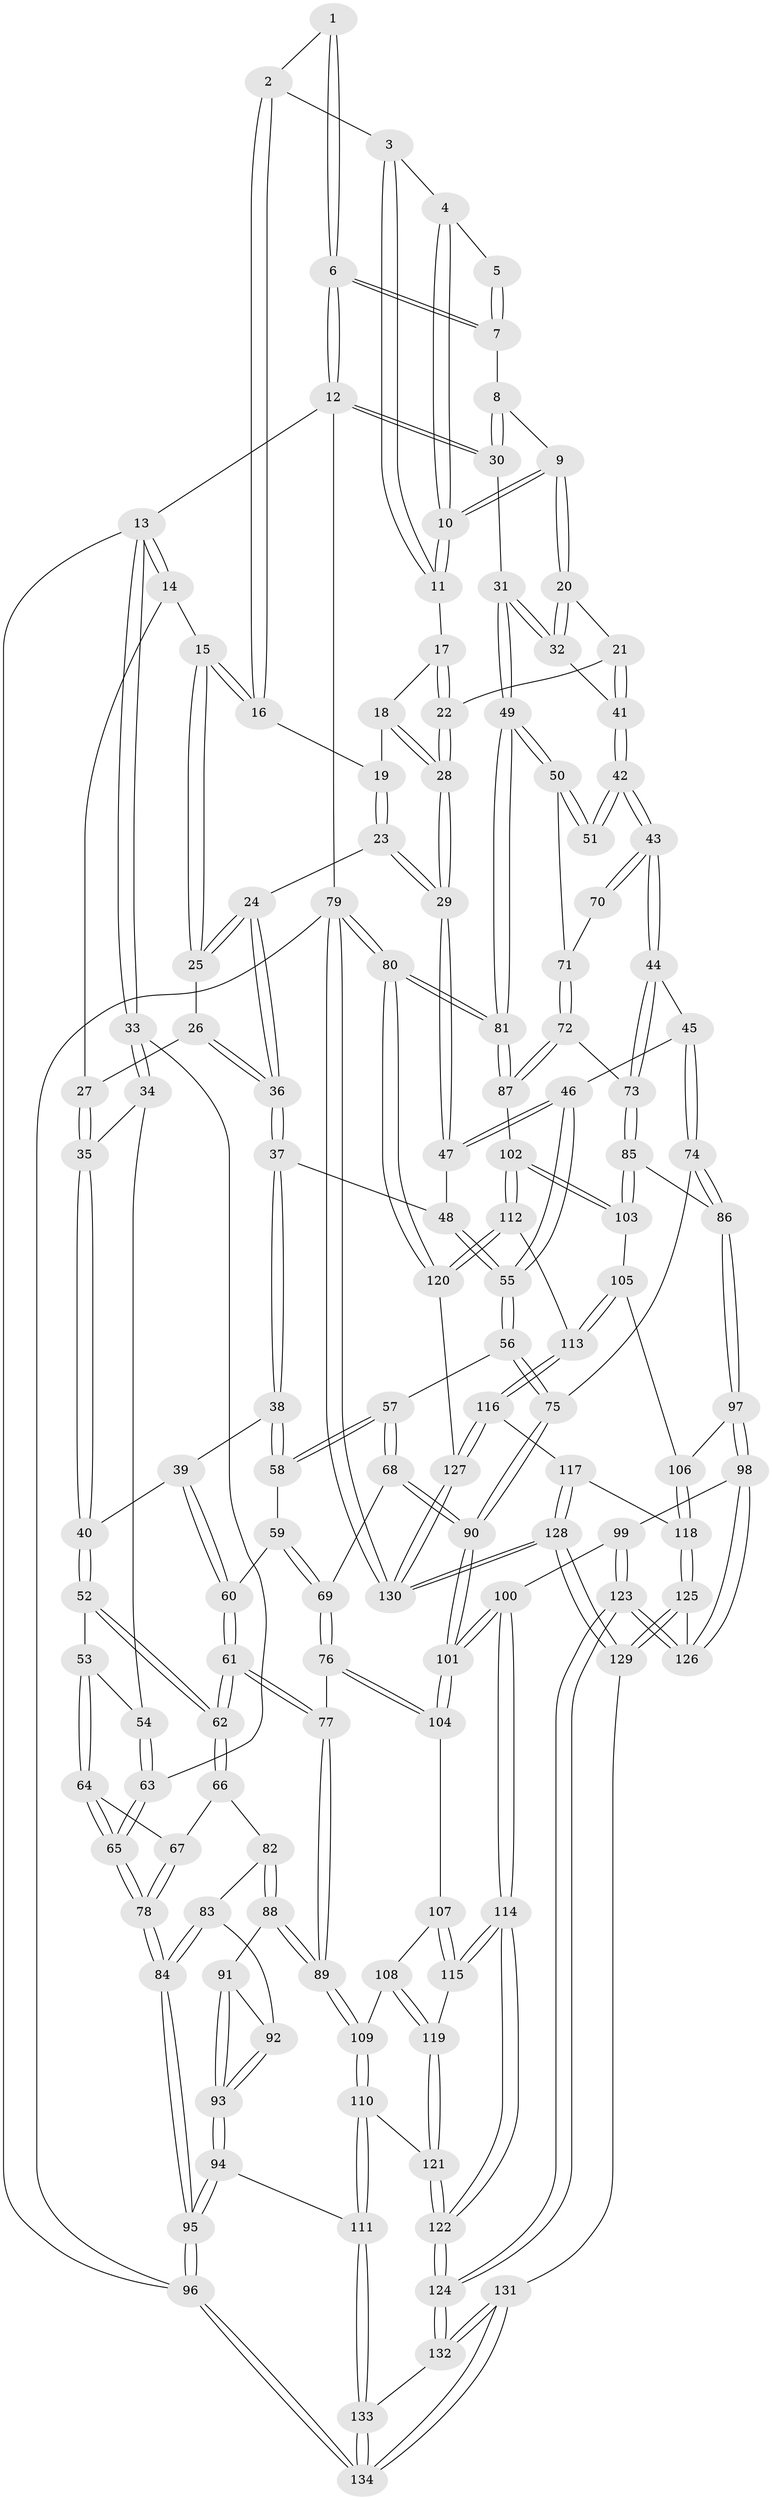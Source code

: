 // Generated by graph-tools (version 1.1) at 2025/03/03/09/25 03:03:22]
// undirected, 134 vertices, 332 edges
graph export_dot {
graph [start="1"]
  node [color=gray90,style=filled];
  1 [pos="+1+0"];
  2 [pos="+0.6718073805988815+0"];
  3 [pos="+0.7459977512964439+0"];
  4 [pos="+0.8435027428748801+0.031955388498515036"];
  5 [pos="+0.9070197308220077+0.011701520008654324"];
  6 [pos="+1+0"];
  7 [pos="+0.9108139526764047+0.09286174879201396"];
  8 [pos="+0.9016771634925621+0.11604078536604291"];
  9 [pos="+0.8861239050171048+0.11969482857645294"];
  10 [pos="+0.8821688178147403+0.1160181295984022"];
  11 [pos="+0.7983333334537587+0.08489340842840419"];
  12 [pos="+1+0"];
  13 [pos="+0+0"];
  14 [pos="+0.23349001416647225+0"];
  15 [pos="+0.3158841939487576+0"];
  16 [pos="+0.5868401219837556+0"];
  17 [pos="+0.7751499130883904+0.10325504269513958"];
  18 [pos="+0.6804218542923081+0.0719143713762626"];
  19 [pos="+0.5885473483946208+0"];
  20 [pos="+0.8275470204202149+0.20545584711732937"];
  21 [pos="+0.8073660393784675+0.21759921299407586"];
  22 [pos="+0.7732046522453083+0.21799676656896705"];
  23 [pos="+0.5431893242660513+0.12399312508645621"];
  24 [pos="+0.4259548348096128+0.24515648397672743"];
  25 [pos="+0.33004685750479135+0"];
  26 [pos="+0.29543468610983414+0.21945751655751636"];
  27 [pos="+0.18921713480849167+0.1894832040401016"];
  28 [pos="+0.7049478511911523+0.2348517506954623"];
  29 [pos="+0.6831549289807369+0.2560535224507308"];
  30 [pos="+1+0.2679127011713834"];
  31 [pos="+1+0.27922488452771116"];
  32 [pos="+1+0.28983868289064246"];
  33 [pos="+0+0.23062836873442724"];
  34 [pos="+0+0.2555656836098217"];
  35 [pos="+0.09379467162075197+0.26768428124542926"];
  36 [pos="+0.4127187321852833+0.2955942133703285"];
  37 [pos="+0.41589245466380304+0.3095006327412972"];
  38 [pos="+0.401249054792955+0.32977421517474603"];
  39 [pos="+0.30958310575911924+0.3842822150979297"];
  40 [pos="+0.21463899127529373+0.40257509921145296"];
  41 [pos="+0.8698858752469489+0.3435368755959359"];
  42 [pos="+0.8505759394766721+0.37718346741612024"];
  43 [pos="+0.7680479130680408+0.4634810526157275"];
  44 [pos="+0.7561980651089947+0.4687351718769676"];
  45 [pos="+0.722025800374852+0.4528908258100763"];
  46 [pos="+0.709358814808224+0.4458688907962575"];
  47 [pos="+0.6484169382320631+0.3313630910464507"];
  48 [pos="+0.4794690005942324+0.3244103638735003"];
  49 [pos="+1+0.4413323953395803"];
  50 [pos="+1+0.46393519604753536"];
  51 [pos="+1+0.46281075891140994"];
  52 [pos="+0.1791277369615977+0.47686694435674526"];
  53 [pos="+0.1488863503763643+0.48671951816039516"];
  54 [pos="+0.1116509588562668+0.4714189186683207"];
  55 [pos="+0.5569450611618861+0.549330947853265"];
  56 [pos="+0.5498369344037219+0.5577461758421987"];
  57 [pos="+0.5345378727587696+0.5565845020726556"];
  58 [pos="+0.4411862223363933+0.5124765306051847"];
  59 [pos="+0.4004272117501541+0.5456623405379273"];
  60 [pos="+0.33319188583006826+0.5481669602598701"];
  61 [pos="+0.2565615931308097+0.6230689437915725"];
  62 [pos="+0.23655783711729905+0.5882934796629029"];
  63 [pos="+0+0.45023805968345"];
  64 [pos="+0.10848482778234271+0.5287901864742152"];
  65 [pos="+0+0.4869270795135393"];
  66 [pos="+0.10364642077831906+0.5830429948722089"];
  67 [pos="+0.09543455901080289+0.5633513459591822"];
  68 [pos="+0.42508746487188354+0.6460793081920203"];
  69 [pos="+0.41698534719355973+0.6496073206295864"];
  70 [pos="+0.8843421778429691+0.4785055807759459"];
  71 [pos="+0.9286963710525001+0.5679579860022703"];
  72 [pos="+0.8881848440112503+0.6217627515037015"];
  73 [pos="+0.7750090750879713+0.5377005289558617"];
  74 [pos="+0.638893256128066+0.6398203212061038"];
  75 [pos="+0.5655436499354625+0.610093616984236"];
  76 [pos="+0.4004277904435189+0.6734571875912392"];
  77 [pos="+0.25630832156521044+0.6294116289065262"];
  78 [pos="+0+0.6692993205727855"];
  79 [pos="+1+1"];
  80 [pos="+1+0.9255156592497926"];
  81 [pos="+1+0.7350069199644971"];
  82 [pos="+0.10940896509699234+0.6026326540050386"];
  83 [pos="+0.08268148699764893+0.6424791695805424"];
  84 [pos="+0+0.6994621069471468"];
  85 [pos="+0.7332163132252546+0.6458449838043432"];
  86 [pos="+0.6751518200057562+0.6656488801218672"];
  87 [pos="+0.9248019769851151+0.7052429654642983"];
  88 [pos="+0.21866089166029065+0.6606377768822342"];
  89 [pos="+0.23728068537555178+0.6572445755734598"];
  90 [pos="+0.5468249191642114+0.6680238771022831"];
  91 [pos="+0.1723099680241182+0.6830373663375908"];
  92 [pos="+0.09303935584926892+0.6501353585676902"];
  93 [pos="+0.10000942384908927+0.7487615659654344"];
  94 [pos="+0.03928979694086401+0.8145536350078613"];
  95 [pos="+0+0.7863519811794003"];
  96 [pos="+0+1"];
  97 [pos="+0.6268714211644807+0.782517503855753"];
  98 [pos="+0.6197591146780755+0.7885055284049356"];
  99 [pos="+0.5787312787755263+0.7795838869015264"];
  100 [pos="+0.5771602149763305+0.7787825709002618"];
  101 [pos="+0.5430701378156938+0.7348783241552476"];
  102 [pos="+0.9177557102165409+0.7106309143633122"];
  103 [pos="+0.768923359887334+0.7019746181891668"];
  104 [pos="+0.41773228800635986+0.7268257062284149"];
  105 [pos="+0.7516533601487247+0.7545966348019297"];
  106 [pos="+0.7262295854440226+0.7662741105622698"];
  107 [pos="+0.4152870892280081+0.7318168353355864"];
  108 [pos="+0.3790912370583698+0.7609365966136351"];
  109 [pos="+0.25910729071798355+0.7610661113399008"];
  110 [pos="+0.2415717549343831+0.8214669761818512"];
  111 [pos="+0.13566570161653707+0.8695553264488861"];
  112 [pos="+0.8720740958615796+0.7936482668916206"];
  113 [pos="+0.8274451537206741+0.8300242231647658"];
  114 [pos="+0.4668401562982883+0.8431747056415612"];
  115 [pos="+0.45232659876293363+0.8291310052713577"];
  116 [pos="+0.8235694073735569+0.8399244183476611"];
  117 [pos="+0.7692317843253733+0.8688254011083002"];
  118 [pos="+0.7506968316202032+0.8668004354333004"];
  119 [pos="+0.3681877276825573+0.8349404969621261"];
  120 [pos="+0.957671029883676+0.8881308672953893"];
  121 [pos="+0.33194263611156105+0.8905842243143393"];
  122 [pos="+0.43054145597127086+1"];
  123 [pos="+0.46794518770942556+1"];
  124 [pos="+0.43330522120430637+1"];
  125 [pos="+0.6660470250806085+0.8764587332567175"];
  126 [pos="+0.6253079103410375+0.8011744943821758"];
  127 [pos="+0.8712833303660201+0.9238177807717615"];
  128 [pos="+0.7965795168670269+1"];
  129 [pos="+0.5983506146431471+1"];
  130 [pos="+0.7973100818322504+1"];
  131 [pos="+0.43674533259178333+1"];
  132 [pos="+0.43653391295959326+1"];
  133 [pos="+0.13955383808079933+0.886791536420796"];
  134 [pos="+0+1"];
  1 -- 2;
  1 -- 6;
  1 -- 6;
  2 -- 3;
  2 -- 16;
  2 -- 16;
  3 -- 4;
  3 -- 11;
  3 -- 11;
  4 -- 5;
  4 -- 10;
  4 -- 10;
  5 -- 7;
  5 -- 7;
  6 -- 7;
  6 -- 7;
  6 -- 12;
  6 -- 12;
  7 -- 8;
  8 -- 9;
  8 -- 30;
  8 -- 30;
  9 -- 10;
  9 -- 10;
  9 -- 20;
  9 -- 20;
  10 -- 11;
  10 -- 11;
  11 -- 17;
  12 -- 13;
  12 -- 30;
  12 -- 30;
  12 -- 79;
  13 -- 14;
  13 -- 14;
  13 -- 33;
  13 -- 33;
  13 -- 96;
  14 -- 15;
  14 -- 27;
  15 -- 16;
  15 -- 16;
  15 -- 25;
  15 -- 25;
  16 -- 19;
  17 -- 18;
  17 -- 22;
  17 -- 22;
  18 -- 19;
  18 -- 28;
  18 -- 28;
  19 -- 23;
  19 -- 23;
  20 -- 21;
  20 -- 32;
  20 -- 32;
  21 -- 22;
  21 -- 41;
  21 -- 41;
  22 -- 28;
  22 -- 28;
  23 -- 24;
  23 -- 29;
  23 -- 29;
  24 -- 25;
  24 -- 25;
  24 -- 36;
  24 -- 36;
  25 -- 26;
  26 -- 27;
  26 -- 36;
  26 -- 36;
  27 -- 35;
  27 -- 35;
  28 -- 29;
  28 -- 29;
  29 -- 47;
  29 -- 47;
  30 -- 31;
  31 -- 32;
  31 -- 32;
  31 -- 49;
  31 -- 49;
  32 -- 41;
  33 -- 34;
  33 -- 34;
  33 -- 63;
  34 -- 35;
  34 -- 54;
  35 -- 40;
  35 -- 40;
  36 -- 37;
  36 -- 37;
  37 -- 38;
  37 -- 38;
  37 -- 48;
  38 -- 39;
  38 -- 58;
  38 -- 58;
  39 -- 40;
  39 -- 60;
  39 -- 60;
  40 -- 52;
  40 -- 52;
  41 -- 42;
  41 -- 42;
  42 -- 43;
  42 -- 43;
  42 -- 51;
  42 -- 51;
  43 -- 44;
  43 -- 44;
  43 -- 70;
  43 -- 70;
  44 -- 45;
  44 -- 73;
  44 -- 73;
  45 -- 46;
  45 -- 74;
  45 -- 74;
  46 -- 47;
  46 -- 47;
  46 -- 55;
  46 -- 55;
  47 -- 48;
  48 -- 55;
  48 -- 55;
  49 -- 50;
  49 -- 50;
  49 -- 81;
  49 -- 81;
  50 -- 51;
  50 -- 51;
  50 -- 71;
  52 -- 53;
  52 -- 62;
  52 -- 62;
  53 -- 54;
  53 -- 64;
  53 -- 64;
  54 -- 63;
  54 -- 63;
  55 -- 56;
  55 -- 56;
  56 -- 57;
  56 -- 75;
  56 -- 75;
  57 -- 58;
  57 -- 58;
  57 -- 68;
  57 -- 68;
  58 -- 59;
  59 -- 60;
  59 -- 69;
  59 -- 69;
  60 -- 61;
  60 -- 61;
  61 -- 62;
  61 -- 62;
  61 -- 77;
  61 -- 77;
  62 -- 66;
  62 -- 66;
  63 -- 65;
  63 -- 65;
  64 -- 65;
  64 -- 65;
  64 -- 67;
  65 -- 78;
  65 -- 78;
  66 -- 67;
  66 -- 82;
  67 -- 78;
  67 -- 78;
  68 -- 69;
  68 -- 90;
  68 -- 90;
  69 -- 76;
  69 -- 76;
  70 -- 71;
  71 -- 72;
  71 -- 72;
  72 -- 73;
  72 -- 87;
  72 -- 87;
  73 -- 85;
  73 -- 85;
  74 -- 75;
  74 -- 86;
  74 -- 86;
  75 -- 90;
  75 -- 90;
  76 -- 77;
  76 -- 104;
  76 -- 104;
  77 -- 89;
  77 -- 89;
  78 -- 84;
  78 -- 84;
  79 -- 80;
  79 -- 80;
  79 -- 130;
  79 -- 130;
  79 -- 96;
  80 -- 81;
  80 -- 81;
  80 -- 120;
  80 -- 120;
  81 -- 87;
  81 -- 87;
  82 -- 83;
  82 -- 88;
  82 -- 88;
  83 -- 84;
  83 -- 84;
  83 -- 92;
  84 -- 95;
  84 -- 95;
  85 -- 86;
  85 -- 103;
  85 -- 103;
  86 -- 97;
  86 -- 97;
  87 -- 102;
  88 -- 89;
  88 -- 89;
  88 -- 91;
  89 -- 109;
  89 -- 109;
  90 -- 101;
  90 -- 101;
  91 -- 92;
  91 -- 93;
  91 -- 93;
  92 -- 93;
  92 -- 93;
  93 -- 94;
  93 -- 94;
  94 -- 95;
  94 -- 95;
  94 -- 111;
  95 -- 96;
  95 -- 96;
  96 -- 134;
  96 -- 134;
  97 -- 98;
  97 -- 98;
  97 -- 106;
  98 -- 99;
  98 -- 126;
  98 -- 126;
  99 -- 100;
  99 -- 123;
  99 -- 123;
  100 -- 101;
  100 -- 101;
  100 -- 114;
  100 -- 114;
  101 -- 104;
  101 -- 104;
  102 -- 103;
  102 -- 103;
  102 -- 112;
  102 -- 112;
  103 -- 105;
  104 -- 107;
  105 -- 106;
  105 -- 113;
  105 -- 113;
  106 -- 118;
  106 -- 118;
  107 -- 108;
  107 -- 115;
  107 -- 115;
  108 -- 109;
  108 -- 119;
  108 -- 119;
  109 -- 110;
  109 -- 110;
  110 -- 111;
  110 -- 111;
  110 -- 121;
  111 -- 133;
  111 -- 133;
  112 -- 113;
  112 -- 120;
  112 -- 120;
  113 -- 116;
  113 -- 116;
  114 -- 115;
  114 -- 115;
  114 -- 122;
  114 -- 122;
  115 -- 119;
  116 -- 117;
  116 -- 127;
  116 -- 127;
  117 -- 118;
  117 -- 128;
  117 -- 128;
  118 -- 125;
  118 -- 125;
  119 -- 121;
  119 -- 121;
  120 -- 127;
  121 -- 122;
  121 -- 122;
  122 -- 124;
  122 -- 124;
  123 -- 124;
  123 -- 124;
  123 -- 126;
  123 -- 126;
  124 -- 132;
  124 -- 132;
  125 -- 126;
  125 -- 129;
  125 -- 129;
  127 -- 130;
  127 -- 130;
  128 -- 129;
  128 -- 129;
  128 -- 130;
  128 -- 130;
  129 -- 131;
  131 -- 132;
  131 -- 132;
  131 -- 134;
  131 -- 134;
  132 -- 133;
  133 -- 134;
  133 -- 134;
}
